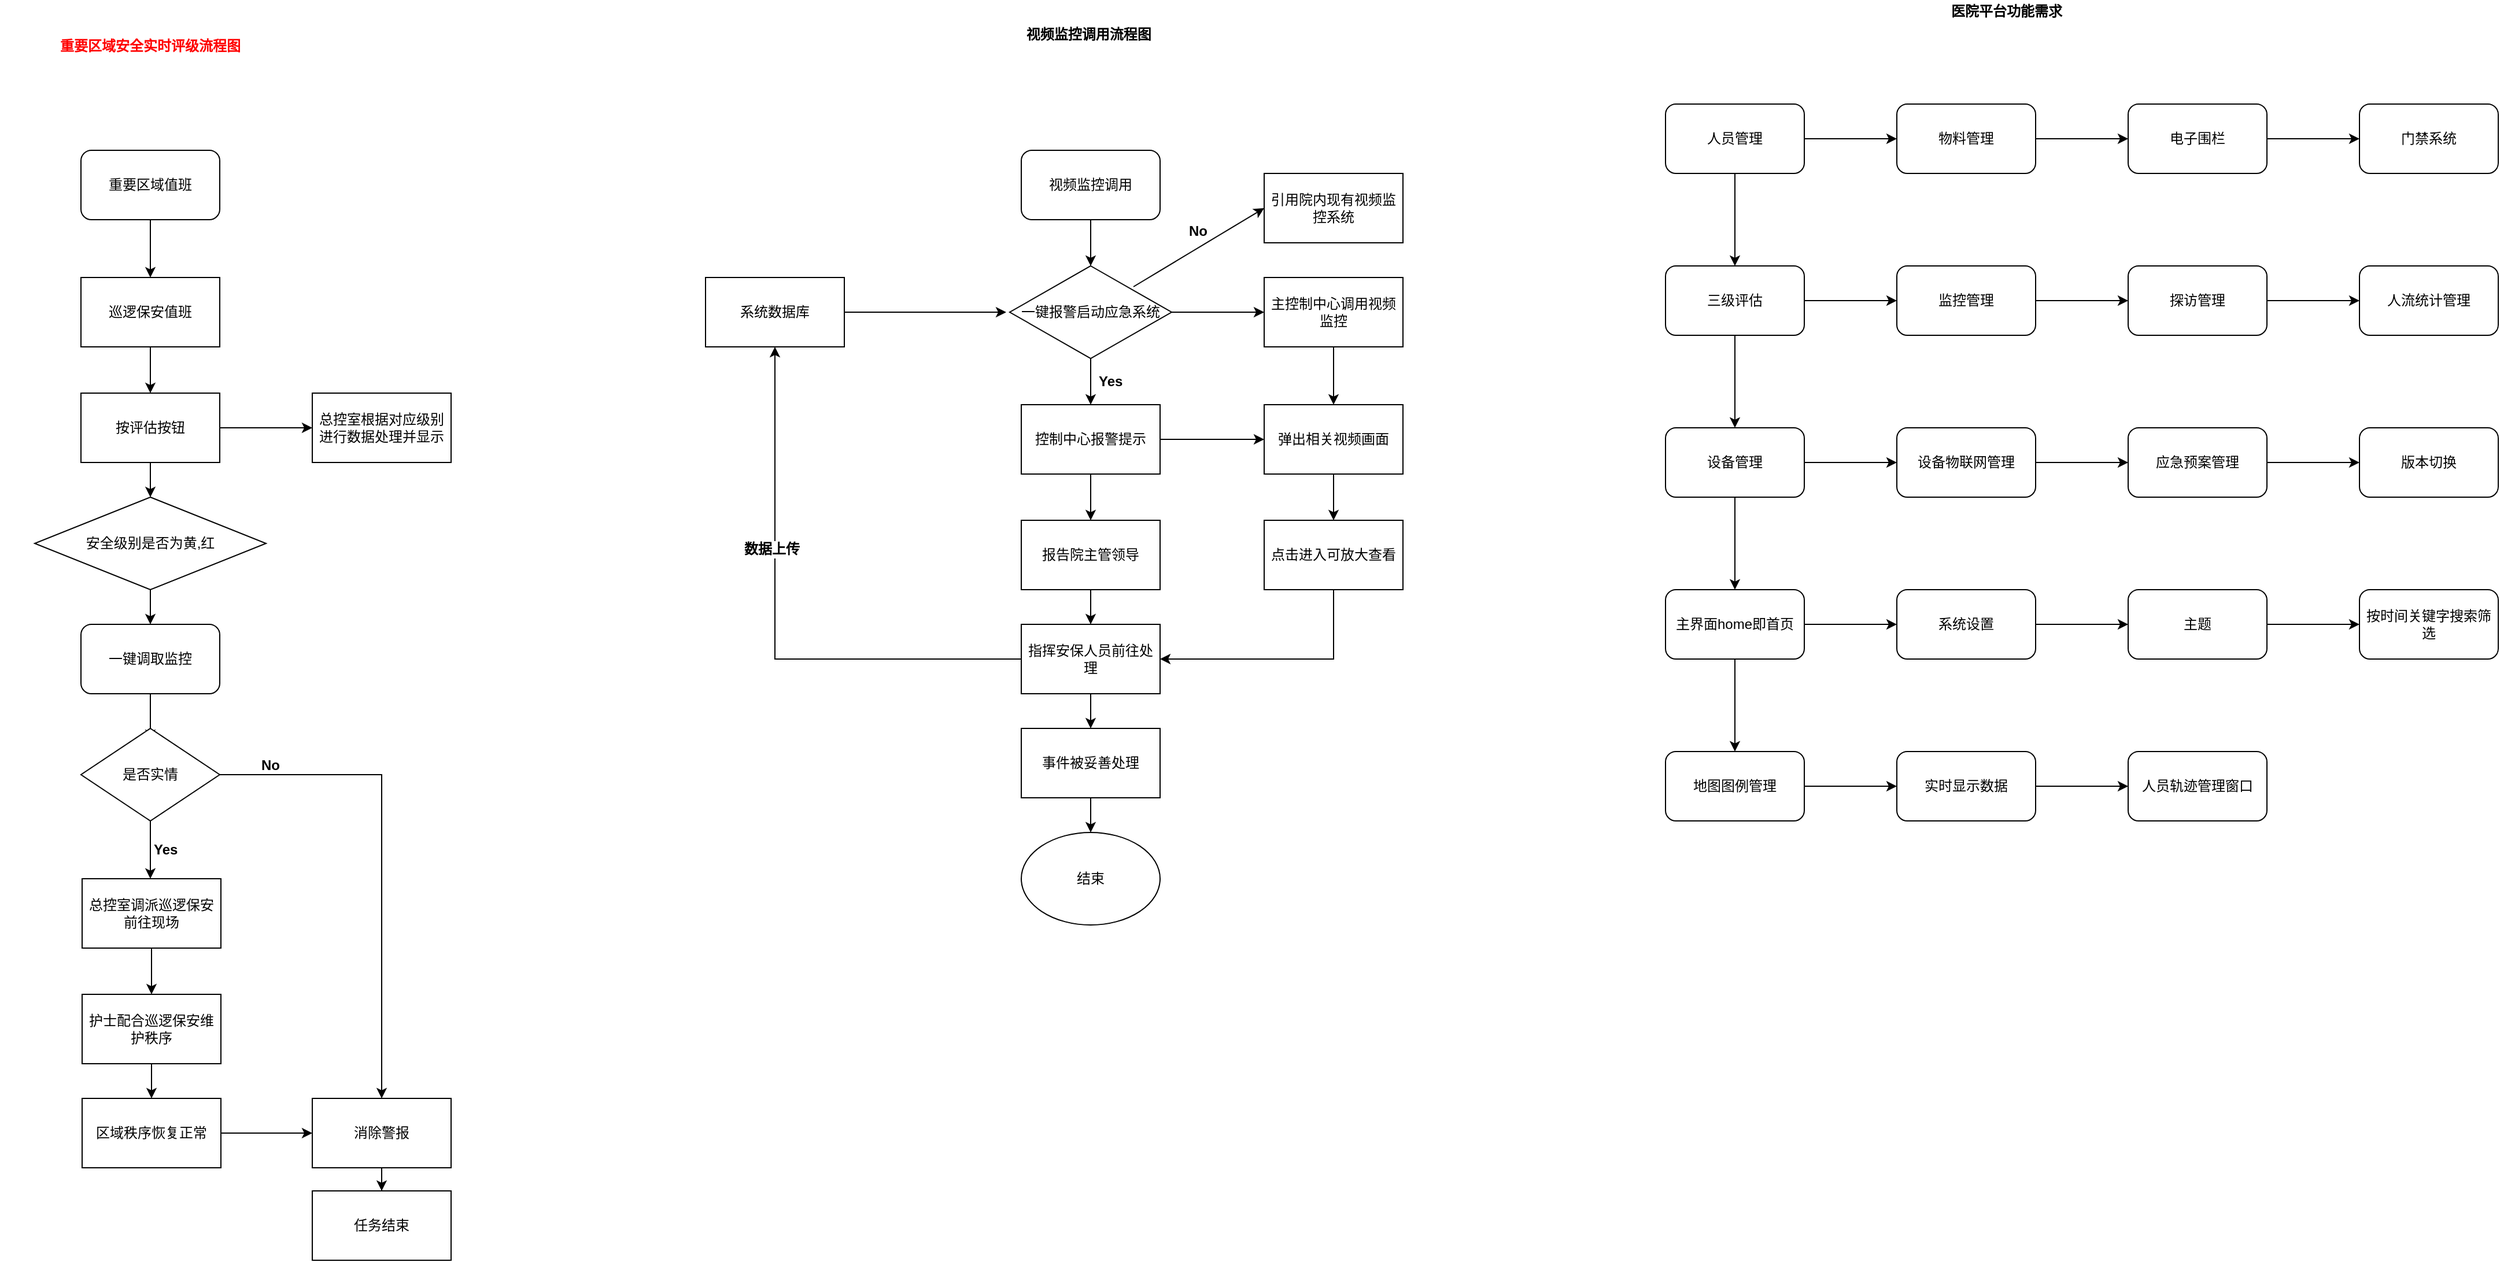 <mxfile version="11.1.2" type="github"><diagram id="EdBKodDsAW8Tm6rZ8wRq" name="Page-1"><mxGraphModel dx="2249" dy="796" grid="1" gridSize="10" guides="1" tooltips="1" connect="1" arrows="1" fold="1" page="1" pageScale="1" pageWidth="827" pageHeight="1169" math="0" shadow="0"><root><mxCell id="0"/><mxCell id="1" parent="0"/><mxCell id="9bWC4TdNLWPQUW3Hfvnm-5" value="视频监控调用流程图&amp;nbsp;" style="text;html=1;strokeColor=none;fillColor=none;align=center;verticalAlign=middle;whiteSpace=wrap;rounded=0;fontStyle=1" parent="1" vertex="1"><mxGeometry x="280" y="90" width="206" height="20" as="geometry"/></mxCell><mxCell id="9bWC4TdNLWPQUW3Hfvnm-8" value="" style="edgeStyle=orthogonalEdgeStyle;rounded=0;orthogonalLoop=1;jettySize=auto;html=1;" parent="1" source="9bWC4TdNLWPQUW3Hfvnm-6" edge="1"><mxGeometry relative="1" as="geometry"><mxPoint x="383" y="300" as="targetPoint"/></mxGeometry></mxCell><mxCell id="9bWC4TdNLWPQUW3Hfvnm-6" value="视频监控调用" style="rounded=1;whiteSpace=wrap;html=1;" parent="1" vertex="1"><mxGeometry x="323" y="200" width="120" height="60" as="geometry"/></mxCell><mxCell id="9bWC4TdNLWPQUW3Hfvnm-11" value="" style="edgeStyle=orthogonalEdgeStyle;rounded=0;orthogonalLoop=1;jettySize=auto;html=1;" parent="1" source="9bWC4TdNLWPQUW3Hfvnm-9" edge="1"><mxGeometry relative="1" as="geometry"><mxPoint x="533" y="340" as="targetPoint"/></mxGeometry></mxCell><mxCell id="9bWC4TdNLWPQUW3Hfvnm-13" value="" style="edgeStyle=orthogonalEdgeStyle;rounded=0;orthogonalLoop=1;jettySize=auto;html=1;" parent="1" source="9bWC4TdNLWPQUW3Hfvnm-9" edge="1"><mxGeometry relative="1" as="geometry"><mxPoint x="383" y="420" as="targetPoint"/></mxGeometry></mxCell><mxCell id="9bWC4TdNLWPQUW3Hfvnm-9" value="一键报警启动应急系统" style="rhombus;whiteSpace=wrap;html=1;" parent="1" vertex="1"><mxGeometry x="313" y="300" width="140" height="80" as="geometry"/></mxCell><mxCell id="9bWC4TdNLWPQUW3Hfvnm-17" value="" style="edgeStyle=orthogonalEdgeStyle;rounded=0;orthogonalLoop=1;jettySize=auto;html=1;" parent="1" source="9bWC4TdNLWPQUW3Hfvnm-14" target="9bWC4TdNLWPQUW3Hfvnm-16" edge="1"><mxGeometry relative="1" as="geometry"/></mxCell><mxCell id="9bWC4TdNLWPQUW3Hfvnm-39" value="" style="edgeStyle=orthogonalEdgeStyle;rounded=0;orthogonalLoop=1;jettySize=auto;html=1;entryX=0;entryY=0.5;entryDx=0;entryDy=0;" parent="1" source="9bWC4TdNLWPQUW3Hfvnm-14" target="9bWC4TdNLWPQUW3Hfvnm-32" edge="1"><mxGeometry relative="1" as="geometry"><mxPoint x="523" y="450" as="targetPoint"/></mxGeometry></mxCell><mxCell id="9bWC4TdNLWPQUW3Hfvnm-14" value="控制中心报警提示" style="rounded=0;whiteSpace=wrap;html=1;" parent="1" vertex="1"><mxGeometry x="323" y="420" width="120" height="60" as="geometry"/></mxCell><mxCell id="9bWC4TdNLWPQUW3Hfvnm-19" value="" style="edgeStyle=orthogonalEdgeStyle;rounded=0;orthogonalLoop=1;jettySize=auto;html=1;" parent="1" source="9bWC4TdNLWPQUW3Hfvnm-16" target="9bWC4TdNLWPQUW3Hfvnm-18" edge="1"><mxGeometry relative="1" as="geometry"/></mxCell><mxCell id="9bWC4TdNLWPQUW3Hfvnm-16" value="报告院主管领导" style="rounded=0;whiteSpace=wrap;html=1;" parent="1" vertex="1"><mxGeometry x="323" y="520" width="120" height="60" as="geometry"/></mxCell><mxCell id="9bWC4TdNLWPQUW3Hfvnm-21" value="" style="edgeStyle=orthogonalEdgeStyle;rounded=0;orthogonalLoop=1;jettySize=auto;html=1;" parent="1" source="9bWC4TdNLWPQUW3Hfvnm-18" target="9bWC4TdNLWPQUW3Hfvnm-20" edge="1"><mxGeometry relative="1" as="geometry"/></mxCell><mxCell id="9bWC4TdNLWPQUW3Hfvnm-27" value="" style="edgeStyle=orthogonalEdgeStyle;rounded=0;orthogonalLoop=1;jettySize=auto;html=1;" parent="1" source="9bWC4TdNLWPQUW3Hfvnm-18" target="9bWC4TdNLWPQUW3Hfvnm-26" edge="1"><mxGeometry relative="1" as="geometry"/></mxCell><mxCell id="9bWC4TdNLWPQUW3Hfvnm-30" value="&lt;b&gt;数据上传&lt;/b&gt;" style="text;html=1;resizable=0;points=[];align=center;verticalAlign=middle;labelBackgroundColor=#ffffff;" parent="9bWC4TdNLWPQUW3Hfvnm-27" vertex="1" connectable="0"><mxGeometry x="-0.118" y="-95" relative="1" as="geometry"><mxPoint x="-98" y="-95" as="offset"/></mxGeometry></mxCell><mxCell id="9bWC4TdNLWPQUW3Hfvnm-18" value="指挥安保人员前往处理" style="rounded=0;whiteSpace=wrap;html=1;" parent="1" vertex="1"><mxGeometry x="323" y="610" width="120" height="60" as="geometry"/></mxCell><mxCell id="9bWC4TdNLWPQUW3Hfvnm-29" value="" style="edgeStyle=orthogonalEdgeStyle;rounded=0;orthogonalLoop=1;jettySize=auto;html=1;" parent="1" source="9bWC4TdNLWPQUW3Hfvnm-26" edge="1"><mxGeometry relative="1" as="geometry"><mxPoint x="310" y="340" as="targetPoint"/></mxGeometry></mxCell><mxCell id="9bWC4TdNLWPQUW3Hfvnm-26" value="系统数据库" style="rounded=0;whiteSpace=wrap;html=1;" parent="1" vertex="1"><mxGeometry x="50" y="310" width="120" height="60" as="geometry"/></mxCell><mxCell id="9bWC4TdNLWPQUW3Hfvnm-23" value="" style="edgeStyle=orthogonalEdgeStyle;rounded=0;orthogonalLoop=1;jettySize=auto;html=1;" parent="1" source="9bWC4TdNLWPQUW3Hfvnm-20" edge="1"><mxGeometry relative="1" as="geometry"><mxPoint x="383" y="790" as="targetPoint"/></mxGeometry></mxCell><mxCell id="9bWC4TdNLWPQUW3Hfvnm-20" value="事件被妥善处理" style="rounded=0;whiteSpace=wrap;html=1;" parent="1" vertex="1"><mxGeometry x="323" y="700" width="120" height="60" as="geometry"/></mxCell><mxCell id="9bWC4TdNLWPQUW3Hfvnm-15" value="&lt;b&gt;Yes&lt;/b&gt;" style="text;html=1;resizable=0;points=[];autosize=1;align=left;verticalAlign=top;spacingTop=-4;" parent="1" vertex="1"><mxGeometry x="388" y="390" width="40" height="20" as="geometry"/></mxCell><mxCell id="9bWC4TdNLWPQUW3Hfvnm-25" value="结束" style="ellipse;whiteSpace=wrap;html=1;" parent="1" vertex="1"><mxGeometry x="323" y="790" width="120" height="80" as="geometry"/></mxCell><mxCell id="9bWC4TdNLWPQUW3Hfvnm-33" value="" style="edgeStyle=orthogonalEdgeStyle;rounded=0;orthogonalLoop=1;jettySize=auto;html=1;" parent="1" source="9bWC4TdNLWPQUW3Hfvnm-31" target="9bWC4TdNLWPQUW3Hfvnm-32" edge="1"><mxGeometry relative="1" as="geometry"/></mxCell><mxCell id="9bWC4TdNLWPQUW3Hfvnm-31" value="主控制中心调用视频监控" style="rounded=0;whiteSpace=wrap;html=1;" parent="1" vertex="1"><mxGeometry x="533" y="310" width="120" height="60" as="geometry"/></mxCell><mxCell id="9bWC4TdNLWPQUW3Hfvnm-35" value="" style="edgeStyle=orthogonalEdgeStyle;rounded=0;orthogonalLoop=1;jettySize=auto;html=1;" parent="1" source="9bWC4TdNLWPQUW3Hfvnm-32" target="9bWC4TdNLWPQUW3Hfvnm-34" edge="1"><mxGeometry relative="1" as="geometry"/></mxCell><mxCell id="9bWC4TdNLWPQUW3Hfvnm-32" value="弹出相关视频画面" style="rounded=0;whiteSpace=wrap;html=1;" parent="1" vertex="1"><mxGeometry x="533" y="420" width="120" height="60" as="geometry"/></mxCell><mxCell id="9bWC4TdNLWPQUW3Hfvnm-37" value="" style="edgeStyle=orthogonalEdgeStyle;rounded=0;orthogonalLoop=1;jettySize=auto;html=1;entryX=1;entryY=0.5;entryDx=0;entryDy=0;exitX=0.5;exitY=1;exitDx=0;exitDy=0;" parent="1" source="9bWC4TdNLWPQUW3Hfvnm-34" target="9bWC4TdNLWPQUW3Hfvnm-18" edge="1"><mxGeometry relative="1" as="geometry"><mxPoint x="593" y="660" as="targetPoint"/></mxGeometry></mxCell><mxCell id="9bWC4TdNLWPQUW3Hfvnm-34" value="点击进入可放大查看" style="rounded=0;whiteSpace=wrap;html=1;" parent="1" vertex="1"><mxGeometry x="533" y="520" width="120" height="60" as="geometry"/></mxCell><mxCell id="9bWC4TdNLWPQUW3Hfvnm-41" value="" style="endArrow=classic;html=1;entryX=0;entryY=0.5;entryDx=0;entryDy=0;" parent="1" target="9bWC4TdNLWPQUW3Hfvnm-42" edge="1"><mxGeometry width="50" height="50" relative="1" as="geometry"><mxPoint x="420" y="318" as="sourcePoint"/><mxPoint x="470" y="268" as="targetPoint"/></mxGeometry></mxCell><mxCell id="9bWC4TdNLWPQUW3Hfvnm-42" value="引用院内现有视频监控系统" style="rounded=0;whiteSpace=wrap;html=1;" parent="1" vertex="1"><mxGeometry x="533" y="220" width="120" height="60" as="geometry"/></mxCell><mxCell id="9bWC4TdNLWPQUW3Hfvnm-43" value="&lt;b&gt;No&lt;/b&gt;" style="text;html=1;resizable=0;points=[];autosize=1;align=left;verticalAlign=top;spacingTop=-4;" parent="1" vertex="1"><mxGeometry x="466" y="260" width="30" height="20" as="geometry"/></mxCell><mxCell id="9bWC4TdNLWPQUW3Hfvnm-44" value="&lt;b&gt;&lt;font color=&quot;#ff0000&quot;&gt;重要区域安全实时评级流程图&lt;/font&gt;&lt;/b&gt;" style="text;html=1;strokeColor=none;fillColor=none;align=center;verticalAlign=middle;whiteSpace=wrap;rounded=0;" parent="1" vertex="1"><mxGeometry x="-560" y="100" width="260" height="20" as="geometry"/></mxCell><mxCell id="9bWC4TdNLWPQUW3Hfvnm-47" value="" style="edgeStyle=orthogonalEdgeStyle;rounded=0;orthogonalLoop=1;jettySize=auto;html=1;" parent="1" source="9bWC4TdNLWPQUW3Hfvnm-45" edge="1"><mxGeometry relative="1" as="geometry"><mxPoint x="-430" y="310" as="targetPoint"/></mxGeometry></mxCell><mxCell id="9bWC4TdNLWPQUW3Hfvnm-45" value="重要区域值班" style="rounded=1;whiteSpace=wrap;html=1;" parent="1" vertex="1"><mxGeometry x="-490" y="200" width="120" height="60" as="geometry"/></mxCell><mxCell id="9bWC4TdNLWPQUW3Hfvnm-50" value="" style="edgeStyle=orthogonalEdgeStyle;rounded=0;orthogonalLoop=1;jettySize=auto;html=1;" parent="1" source="9bWC4TdNLWPQUW3Hfvnm-48" target="9bWC4TdNLWPQUW3Hfvnm-49" edge="1"><mxGeometry relative="1" as="geometry"/></mxCell><mxCell id="9bWC4TdNLWPQUW3Hfvnm-48" value="巡逻保安值班" style="rounded=0;whiteSpace=wrap;html=1;" parent="1" vertex="1"><mxGeometry x="-490" y="310" width="120" height="60" as="geometry"/></mxCell><mxCell id="9bWC4TdNLWPQUW3Hfvnm-52" value="" style="edgeStyle=orthogonalEdgeStyle;rounded=0;orthogonalLoop=1;jettySize=auto;html=1;" parent="1" source="9bWC4TdNLWPQUW3Hfvnm-49" target="9bWC4TdNLWPQUW3Hfvnm-51" edge="1"><mxGeometry relative="1" as="geometry"/></mxCell><mxCell id="9bWC4TdNLWPQUW3Hfvnm-54" value="" style="edgeStyle=orthogonalEdgeStyle;rounded=0;orthogonalLoop=1;jettySize=auto;html=1;" parent="1" source="9bWC4TdNLWPQUW3Hfvnm-49" edge="1"><mxGeometry relative="1" as="geometry"><mxPoint x="-430" y="500" as="targetPoint"/></mxGeometry></mxCell><mxCell id="9bWC4TdNLWPQUW3Hfvnm-49" value="按评估按钮" style="rounded=0;whiteSpace=wrap;html=1;" parent="1" vertex="1"><mxGeometry x="-490" y="410" width="120" height="60" as="geometry"/></mxCell><mxCell id="9bWC4TdNLWPQUW3Hfvnm-51" value="总控室根据对应级别进行数据处理并显示" style="rounded=0;whiteSpace=wrap;html=1;" parent="1" vertex="1"><mxGeometry x="-290" y="410" width="120" height="60" as="geometry"/></mxCell><mxCell id="9bWC4TdNLWPQUW3Hfvnm-57" value="" style="edgeStyle=orthogonalEdgeStyle;rounded=0;orthogonalLoop=1;jettySize=auto;html=1;" parent="1" source="9bWC4TdNLWPQUW3Hfvnm-55" edge="1"><mxGeometry relative="1" as="geometry"><mxPoint x="-430" y="610" as="targetPoint"/></mxGeometry></mxCell><mxCell id="9bWC4TdNLWPQUW3Hfvnm-55" value="安全级别是否为黄,红" style="rhombus;whiteSpace=wrap;html=1;" parent="1" vertex="1"><mxGeometry x="-530" y="500" width="200" height="80" as="geometry"/></mxCell><mxCell id="9bWC4TdNLWPQUW3Hfvnm-60" value="" style="edgeStyle=orthogonalEdgeStyle;rounded=0;orthogonalLoop=1;jettySize=auto;html=1;" parent="1" source="9bWC4TdNLWPQUW3Hfvnm-58" edge="1"><mxGeometry relative="1" as="geometry"><mxPoint x="-430" y="710" as="targetPoint"/></mxGeometry></mxCell><mxCell id="9bWC4TdNLWPQUW3Hfvnm-58" value="一键调取监控" style="rounded=1;whiteSpace=wrap;html=1;" parent="1" vertex="1"><mxGeometry x="-490" y="610" width="120" height="60" as="geometry"/></mxCell><mxCell id="9bWC4TdNLWPQUW3Hfvnm-63" value="" style="edgeStyle=orthogonalEdgeStyle;rounded=0;orthogonalLoop=1;jettySize=auto;html=1;" parent="1" source="9bWC4TdNLWPQUW3Hfvnm-61" edge="1"><mxGeometry relative="1" as="geometry"><mxPoint x="-430" y="830" as="targetPoint"/></mxGeometry></mxCell><mxCell id="9bWC4TdNLWPQUW3Hfvnm-68" value="" style="edgeStyle=orthogonalEdgeStyle;rounded=0;orthogonalLoop=1;jettySize=auto;html=1;entryX=0.5;entryY=0;entryDx=0;entryDy=0;" parent="1" source="9bWC4TdNLWPQUW3Hfvnm-61" target="9bWC4TdNLWPQUW3Hfvnm-74" edge="1"><mxGeometry relative="1" as="geometry"><mxPoint x="-290" y="740" as="targetPoint"/></mxGeometry></mxCell><mxCell id="9bWC4TdNLWPQUW3Hfvnm-61" value="是否实情" style="rhombus;whiteSpace=wrap;html=1;" parent="1" vertex="1"><mxGeometry x="-490" y="700" width="120" height="80" as="geometry"/></mxCell><mxCell id="9bWC4TdNLWPQUW3Hfvnm-64" value="&lt;b&gt;Yes&lt;br&gt;&lt;br&gt;&lt;/b&gt;" style="text;html=1;resizable=0;points=[];autosize=1;align=left;verticalAlign=top;spacingTop=-4;" parent="1" vertex="1"><mxGeometry x="-429" y="795" width="40" height="30" as="geometry"/></mxCell><mxCell id="9bWC4TdNLWPQUW3Hfvnm-69" value="&lt;b&gt;No&lt;/b&gt;" style="text;html=1;resizable=0;points=[];autosize=1;align=left;verticalAlign=top;spacingTop=-4;" parent="1" vertex="1"><mxGeometry x="-336" y="722" width="30" height="20" as="geometry"/></mxCell><mxCell id="9bWC4TdNLWPQUW3Hfvnm-83" value="" style="edgeStyle=orthogonalEdgeStyle;rounded=0;orthogonalLoop=1;jettySize=auto;html=1;" parent="1" source="9bWC4TdNLWPQUW3Hfvnm-74" target="9bWC4TdNLWPQUW3Hfvnm-82" edge="1"><mxGeometry relative="1" as="geometry"/></mxCell><mxCell id="9bWC4TdNLWPQUW3Hfvnm-74" value="消除警报" style="rounded=0;whiteSpace=wrap;html=1;" parent="1" vertex="1"><mxGeometry x="-290" y="1020" width="120" height="60" as="geometry"/></mxCell><mxCell id="9bWC4TdNLWPQUW3Hfvnm-82" value="任务结束" style="rounded=0;whiteSpace=wrap;html=1;" parent="1" vertex="1"><mxGeometry x="-290" y="1100" width="120" height="60" as="geometry"/></mxCell><mxCell id="9bWC4TdNLWPQUW3Hfvnm-77" value="" style="edgeStyle=orthogonalEdgeStyle;rounded=0;orthogonalLoop=1;jettySize=auto;html=1;" parent="1" source="9bWC4TdNLWPQUW3Hfvnm-75" target="9bWC4TdNLWPQUW3Hfvnm-76" edge="1"><mxGeometry relative="1" as="geometry"/></mxCell><mxCell id="9bWC4TdNLWPQUW3Hfvnm-75" value="总控室调派巡逻保安前往现场" style="rounded=0;whiteSpace=wrap;html=1;" parent="1" vertex="1"><mxGeometry x="-489" y="830" width="120" height="60" as="geometry"/></mxCell><mxCell id="9bWC4TdNLWPQUW3Hfvnm-79" value="" style="edgeStyle=orthogonalEdgeStyle;rounded=0;orthogonalLoop=1;jettySize=auto;html=1;" parent="1" source="9bWC4TdNLWPQUW3Hfvnm-76" target="9bWC4TdNLWPQUW3Hfvnm-78" edge="1"><mxGeometry relative="1" as="geometry"/></mxCell><mxCell id="9bWC4TdNLWPQUW3Hfvnm-76" value="护士配合巡逻保安维护秩序" style="rounded=0;whiteSpace=wrap;html=1;" parent="1" vertex="1"><mxGeometry x="-489" y="930" width="120" height="60" as="geometry"/></mxCell><mxCell id="9bWC4TdNLWPQUW3Hfvnm-80" value="" style="edgeStyle=orthogonalEdgeStyle;rounded=0;orthogonalLoop=1;jettySize=auto;html=1;" parent="1" source="9bWC4TdNLWPQUW3Hfvnm-78" target="9bWC4TdNLWPQUW3Hfvnm-74" edge="1"><mxGeometry relative="1" as="geometry"/></mxCell><mxCell id="9bWC4TdNLWPQUW3Hfvnm-78" value="区域秩序恢复正常" style="rounded=0;whiteSpace=wrap;html=1;" parent="1" vertex="1"><mxGeometry x="-489" y="1020" width="120" height="60" as="geometry"/></mxCell><mxCell id="eQmIjKJoE4_lq2ZoKMl--3" value="" style="edgeStyle=orthogonalEdgeStyle;rounded=0;orthogonalLoop=1;jettySize=auto;html=1;" edge="1" parent="1" source="eQmIjKJoE4_lq2ZoKMl--1" target="eQmIjKJoE4_lq2ZoKMl--2"><mxGeometry relative="1" as="geometry"/></mxCell><mxCell id="eQmIjKJoE4_lq2ZoKMl--10" value="" style="edgeStyle=orthogonalEdgeStyle;rounded=0;orthogonalLoop=1;jettySize=auto;html=1;" edge="1" parent="1" source="eQmIjKJoE4_lq2ZoKMl--1" target="eQmIjKJoE4_lq2ZoKMl--9"><mxGeometry relative="1" as="geometry"/></mxCell><mxCell id="eQmIjKJoE4_lq2ZoKMl--1" value="人员管理" style="rounded=1;whiteSpace=wrap;html=1;" vertex="1" parent="1"><mxGeometry x="880" y="160" width="120" height="60" as="geometry"/></mxCell><mxCell id="eQmIjKJoE4_lq2ZoKMl--12" value="" style="edgeStyle=orthogonalEdgeStyle;rounded=0;orthogonalLoop=1;jettySize=auto;html=1;" edge="1" parent="1" source="eQmIjKJoE4_lq2ZoKMl--9" target="eQmIjKJoE4_lq2ZoKMl--11"><mxGeometry relative="1" as="geometry"/></mxCell><mxCell id="eQmIjKJoE4_lq2ZoKMl--20" value="" style="edgeStyle=orthogonalEdgeStyle;rounded=0;orthogonalLoop=1;jettySize=auto;html=1;" edge="1" parent="1" source="eQmIjKJoE4_lq2ZoKMl--9" target="eQmIjKJoE4_lq2ZoKMl--19"><mxGeometry relative="1" as="geometry"/></mxCell><mxCell id="eQmIjKJoE4_lq2ZoKMl--9" value="三级评估" style="rounded=1;whiteSpace=wrap;html=1;" vertex="1" parent="1"><mxGeometry x="880" y="300" width="120" height="60" as="geometry"/></mxCell><mxCell id="eQmIjKJoE4_lq2ZoKMl--22" value="" style="edgeStyle=orthogonalEdgeStyle;rounded=0;orthogonalLoop=1;jettySize=auto;html=1;" edge="1" parent="1" source="eQmIjKJoE4_lq2ZoKMl--19" target="eQmIjKJoE4_lq2ZoKMl--21"><mxGeometry relative="1" as="geometry"/></mxCell><mxCell id="eQmIjKJoE4_lq2ZoKMl--28" value="" style="edgeStyle=orthogonalEdgeStyle;rounded=0;orthogonalLoop=1;jettySize=auto;html=1;" edge="1" parent="1" source="eQmIjKJoE4_lq2ZoKMl--19" target="eQmIjKJoE4_lq2ZoKMl--27"><mxGeometry relative="1" as="geometry"/></mxCell><mxCell id="eQmIjKJoE4_lq2ZoKMl--19" value="设备管理" style="rounded=1;whiteSpace=wrap;html=1;" vertex="1" parent="1"><mxGeometry x="880" y="440" width="120" height="60" as="geometry"/></mxCell><mxCell id="eQmIjKJoE4_lq2ZoKMl--30" value="" style="edgeStyle=orthogonalEdgeStyle;rounded=0;orthogonalLoop=1;jettySize=auto;html=1;" edge="1" parent="1" source="eQmIjKJoE4_lq2ZoKMl--27" target="eQmIjKJoE4_lq2ZoKMl--29"><mxGeometry relative="1" as="geometry"/></mxCell><mxCell id="eQmIjKJoE4_lq2ZoKMl--36" value="" style="edgeStyle=orthogonalEdgeStyle;rounded=0;orthogonalLoop=1;jettySize=auto;html=1;" edge="1" parent="1" source="eQmIjKJoE4_lq2ZoKMl--27" target="eQmIjKJoE4_lq2ZoKMl--35"><mxGeometry relative="1" as="geometry"/></mxCell><mxCell id="eQmIjKJoE4_lq2ZoKMl--27" value="主界面home即首页" style="rounded=1;whiteSpace=wrap;html=1;" vertex="1" parent="1"><mxGeometry x="880" y="580" width="120" height="60" as="geometry"/></mxCell><mxCell id="eQmIjKJoE4_lq2ZoKMl--38" value="" style="edgeStyle=orthogonalEdgeStyle;rounded=0;orthogonalLoop=1;jettySize=auto;html=1;" edge="1" parent="1" source="eQmIjKJoE4_lq2ZoKMl--35" target="eQmIjKJoE4_lq2ZoKMl--37"><mxGeometry relative="1" as="geometry"/></mxCell><mxCell id="eQmIjKJoE4_lq2ZoKMl--35" value="地图图例管理" style="rounded=1;whiteSpace=wrap;html=1;" vertex="1" parent="1"><mxGeometry x="880" y="720" width="120" height="60" as="geometry"/></mxCell><mxCell id="eQmIjKJoE4_lq2ZoKMl--40" value="" style="edgeStyle=orthogonalEdgeStyle;rounded=0;orthogonalLoop=1;jettySize=auto;html=1;" edge="1" parent="1" source="eQmIjKJoE4_lq2ZoKMl--37" target="eQmIjKJoE4_lq2ZoKMl--39"><mxGeometry relative="1" as="geometry"/></mxCell><mxCell id="eQmIjKJoE4_lq2ZoKMl--37" value="实时显示数据" style="rounded=1;whiteSpace=wrap;html=1;" vertex="1" parent="1"><mxGeometry x="1080" y="720" width="120" height="60" as="geometry"/></mxCell><mxCell id="eQmIjKJoE4_lq2ZoKMl--39" value="人员轨迹管理窗口" style="rounded=1;whiteSpace=wrap;html=1;" vertex="1" parent="1"><mxGeometry x="1280" y="720" width="120" height="60" as="geometry"/></mxCell><mxCell id="eQmIjKJoE4_lq2ZoKMl--32" value="" style="edgeStyle=orthogonalEdgeStyle;rounded=0;orthogonalLoop=1;jettySize=auto;html=1;" edge="1" parent="1" source="eQmIjKJoE4_lq2ZoKMl--29" target="eQmIjKJoE4_lq2ZoKMl--31"><mxGeometry relative="1" as="geometry"/></mxCell><mxCell id="eQmIjKJoE4_lq2ZoKMl--29" value="系统设置" style="rounded=1;whiteSpace=wrap;html=1;" vertex="1" parent="1"><mxGeometry x="1080" y="580" width="120" height="60" as="geometry"/></mxCell><mxCell id="eQmIjKJoE4_lq2ZoKMl--34" value="" style="edgeStyle=orthogonalEdgeStyle;rounded=0;orthogonalLoop=1;jettySize=auto;html=1;" edge="1" parent="1" source="eQmIjKJoE4_lq2ZoKMl--31" target="eQmIjKJoE4_lq2ZoKMl--33"><mxGeometry relative="1" as="geometry"/></mxCell><mxCell id="eQmIjKJoE4_lq2ZoKMl--31" value="主题" style="rounded=1;whiteSpace=wrap;html=1;" vertex="1" parent="1"><mxGeometry x="1280" y="580" width="120" height="60" as="geometry"/></mxCell><mxCell id="eQmIjKJoE4_lq2ZoKMl--33" value="按时间关键字搜索筛选" style="rounded=1;whiteSpace=wrap;html=1;" vertex="1" parent="1"><mxGeometry x="1480" y="580" width="120" height="60" as="geometry"/></mxCell><mxCell id="eQmIjKJoE4_lq2ZoKMl--24" value="" style="edgeStyle=orthogonalEdgeStyle;rounded=0;orthogonalLoop=1;jettySize=auto;html=1;" edge="1" parent="1" source="eQmIjKJoE4_lq2ZoKMl--21" target="eQmIjKJoE4_lq2ZoKMl--23"><mxGeometry relative="1" as="geometry"/></mxCell><mxCell id="eQmIjKJoE4_lq2ZoKMl--21" value="设备物联网管理" style="rounded=1;whiteSpace=wrap;html=1;" vertex="1" parent="1"><mxGeometry x="1080" y="440" width="120" height="60" as="geometry"/></mxCell><mxCell id="eQmIjKJoE4_lq2ZoKMl--26" value="" style="edgeStyle=orthogonalEdgeStyle;rounded=0;orthogonalLoop=1;jettySize=auto;html=1;" edge="1" parent="1" source="eQmIjKJoE4_lq2ZoKMl--23" target="eQmIjKJoE4_lq2ZoKMl--25"><mxGeometry relative="1" as="geometry"/></mxCell><mxCell id="eQmIjKJoE4_lq2ZoKMl--23" value="应急预案管理" style="rounded=1;whiteSpace=wrap;html=1;" vertex="1" parent="1"><mxGeometry x="1280" y="440" width="120" height="60" as="geometry"/></mxCell><mxCell id="eQmIjKJoE4_lq2ZoKMl--25" value="版本切换" style="rounded=1;whiteSpace=wrap;html=1;" vertex="1" parent="1"><mxGeometry x="1480" y="440" width="120" height="60" as="geometry"/></mxCell><mxCell id="eQmIjKJoE4_lq2ZoKMl--14" value="" style="edgeStyle=orthogonalEdgeStyle;rounded=0;orthogonalLoop=1;jettySize=auto;html=1;" edge="1" parent="1" source="eQmIjKJoE4_lq2ZoKMl--11" target="eQmIjKJoE4_lq2ZoKMl--13"><mxGeometry relative="1" as="geometry"/></mxCell><mxCell id="eQmIjKJoE4_lq2ZoKMl--11" value="监控管理" style="rounded=1;whiteSpace=wrap;html=1;" vertex="1" parent="1"><mxGeometry x="1080" y="300" width="120" height="60" as="geometry"/></mxCell><mxCell id="eQmIjKJoE4_lq2ZoKMl--16" value="" style="edgeStyle=orthogonalEdgeStyle;rounded=0;orthogonalLoop=1;jettySize=auto;html=1;" edge="1" parent="1" source="eQmIjKJoE4_lq2ZoKMl--13" target="eQmIjKJoE4_lq2ZoKMl--15"><mxGeometry relative="1" as="geometry"/></mxCell><mxCell id="eQmIjKJoE4_lq2ZoKMl--13" value="探访管理" style="rounded=1;whiteSpace=wrap;html=1;" vertex="1" parent="1"><mxGeometry x="1280" y="300" width="120" height="60" as="geometry"/></mxCell><mxCell id="eQmIjKJoE4_lq2ZoKMl--15" value="人流统计管理" style="rounded=1;whiteSpace=wrap;html=1;" vertex="1" parent="1"><mxGeometry x="1480" y="300" width="120" height="60" as="geometry"/></mxCell><mxCell id="eQmIjKJoE4_lq2ZoKMl--6" value="" style="edgeStyle=orthogonalEdgeStyle;rounded=0;orthogonalLoop=1;jettySize=auto;html=1;" edge="1" parent="1" source="eQmIjKJoE4_lq2ZoKMl--2" target="eQmIjKJoE4_lq2ZoKMl--5"><mxGeometry relative="1" as="geometry"/></mxCell><mxCell id="eQmIjKJoE4_lq2ZoKMl--2" value="物料管理" style="rounded=1;whiteSpace=wrap;html=1;" vertex="1" parent="1"><mxGeometry x="1080" y="160" width="120" height="60" as="geometry"/></mxCell><mxCell id="eQmIjKJoE4_lq2ZoKMl--8" value="" style="edgeStyle=orthogonalEdgeStyle;rounded=0;orthogonalLoop=1;jettySize=auto;html=1;" edge="1" parent="1" source="eQmIjKJoE4_lq2ZoKMl--5" target="eQmIjKJoE4_lq2ZoKMl--7"><mxGeometry relative="1" as="geometry"/></mxCell><mxCell id="eQmIjKJoE4_lq2ZoKMl--5" value="电子围栏" style="rounded=1;whiteSpace=wrap;html=1;" vertex="1" parent="1"><mxGeometry x="1280" y="160" width="120" height="60" as="geometry"/></mxCell><mxCell id="eQmIjKJoE4_lq2ZoKMl--7" value="门禁系统" style="rounded=1;whiteSpace=wrap;html=1;" vertex="1" parent="1"><mxGeometry x="1480" y="160" width="120" height="60" as="geometry"/></mxCell><mxCell id="eQmIjKJoE4_lq2ZoKMl--4" value="&lt;b&gt;医院平台功能需求&lt;/b&gt;" style="text;html=1;strokeColor=none;fillColor=none;align=center;verticalAlign=middle;whiteSpace=wrap;rounded=0;" vertex="1" parent="1"><mxGeometry x="1070" y="70" width="210" height="20" as="geometry"/></mxCell></root></mxGraphModel></diagram></mxfile>